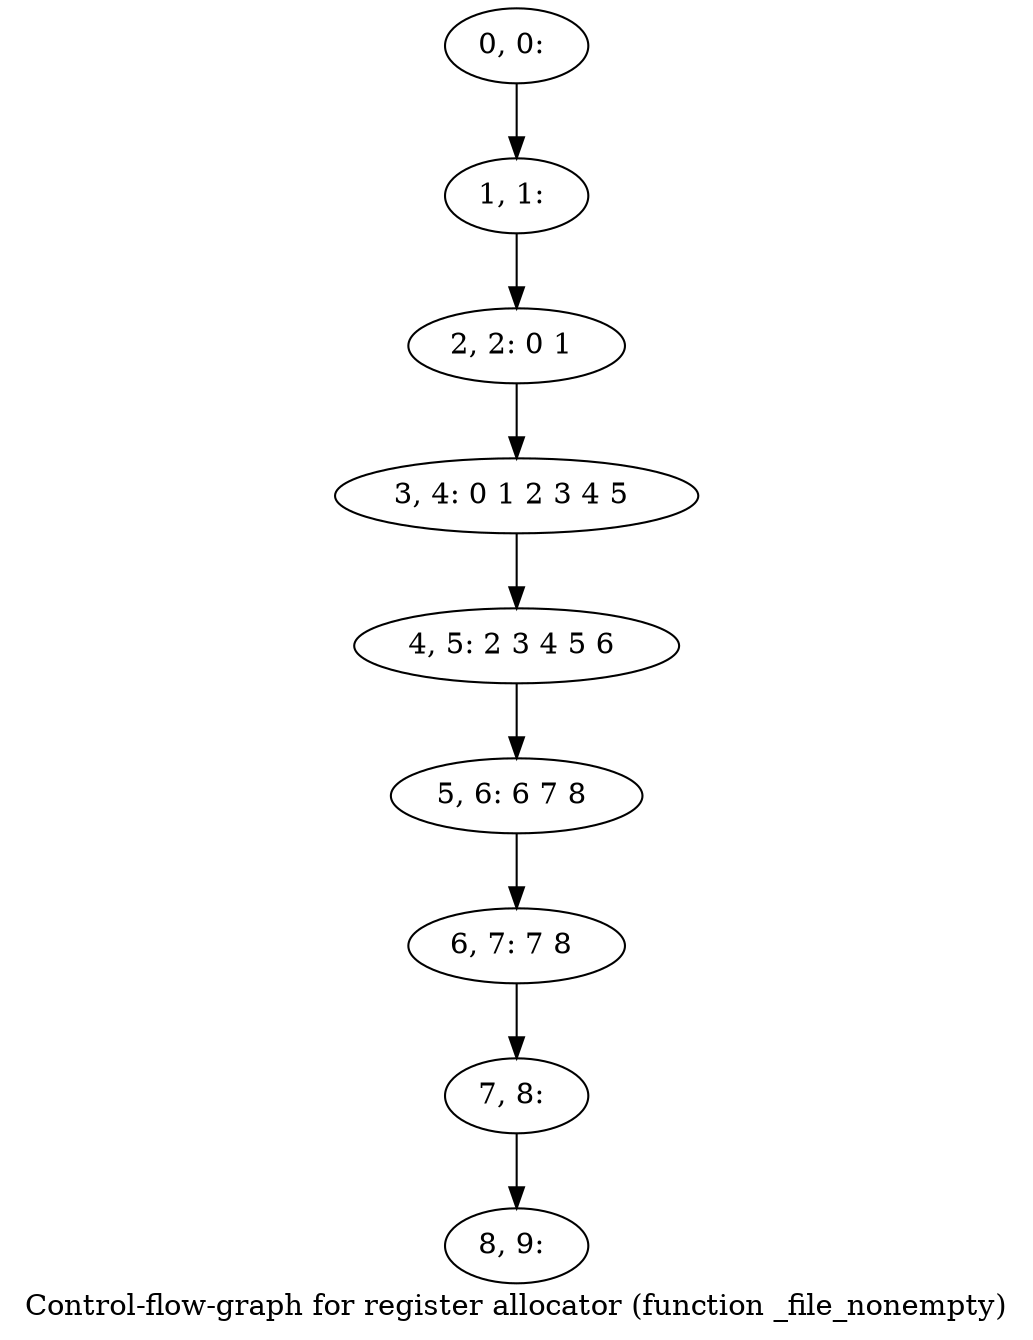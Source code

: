 digraph G {
graph [label="Control-flow-graph for register allocator (function _file_nonempty)"]
0[label="0, 0: "];
1[label="1, 1: "];
2[label="2, 2: 0 1 "];
3[label="3, 4: 0 1 2 3 4 5 "];
4[label="4, 5: 2 3 4 5 6 "];
5[label="5, 6: 6 7 8 "];
6[label="6, 7: 7 8 "];
7[label="7, 8: "];
8[label="8, 9: "];
0->1 ;
1->2 ;
2->3 ;
3->4 ;
4->5 ;
5->6 ;
6->7 ;
7->8 ;
}

